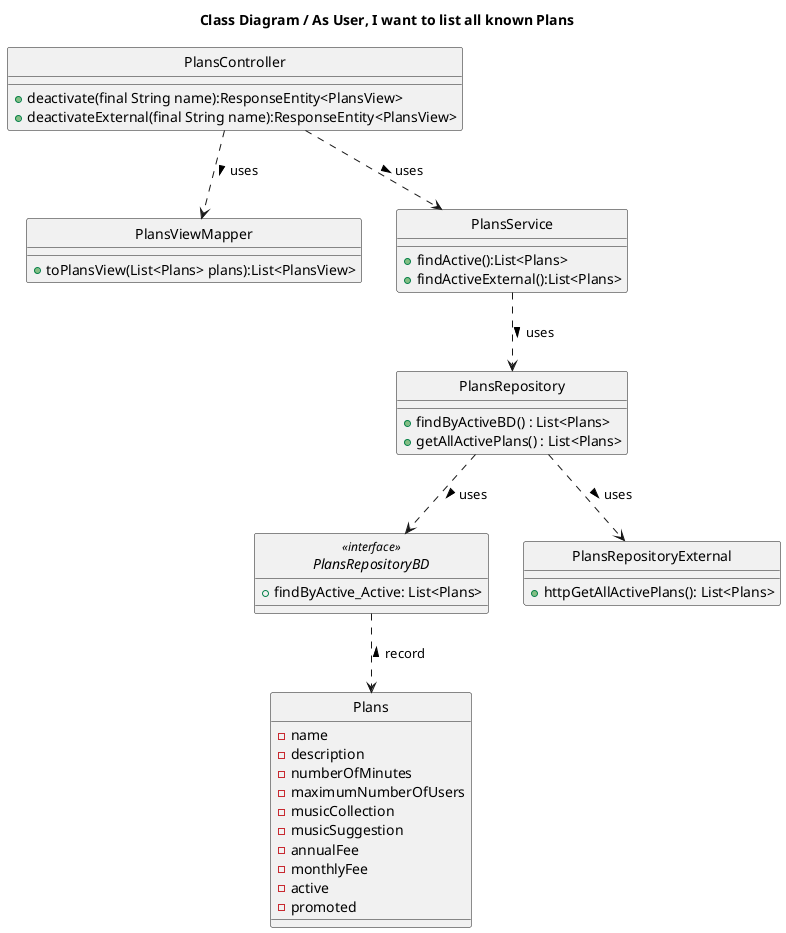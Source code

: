 @startuml
'https://plantuml.com/class-diagram
hide circle
class PlansRepositoryBD <<interface>>

title Class Diagram / As User, I want to list all known Plans



class Plans{
    -name
    - description
    - numberOfMinutes
    -maximumNumberOfUsers
    -musicCollection
     -musicSuggestion
     -annualFee
     -monthlyFee
     -active
     -promoted
}
class PlansViewMapper{
    +toPlansView(List<Plans> plans):List<PlansView>
}
class PlansController{
     +deactivate(final String name):ResponseEntity<PlansView>
     +deactivateExternal(final String name):ResponseEntity<PlansView>
    }
class PlansService{
 +findActive():List<Plans>
 +findActiveExternal():List<Plans>

}

class PlansRepository{
    +findByActiveBD() : List<Plans>
    +getAllActivePlans() : List<Plans>
}

interface PlansRepositoryBD
{
+findByActive_Active: List<Plans>
}

class PlansRepositoryExternal{
    +httpGetAllActivePlans(): List<Plans>
}


PlansController ..> PlansService: uses >
PlansService ..> PlansRepository: uses >
PlansRepository ..> PlansRepositoryBD: uses >
PlansRepository ..> PlansRepositoryExternal: uses >
PlansRepositoryBD ..> Plans: < record
PlansController ..>PlansViewMapper: uses >
@enduml
